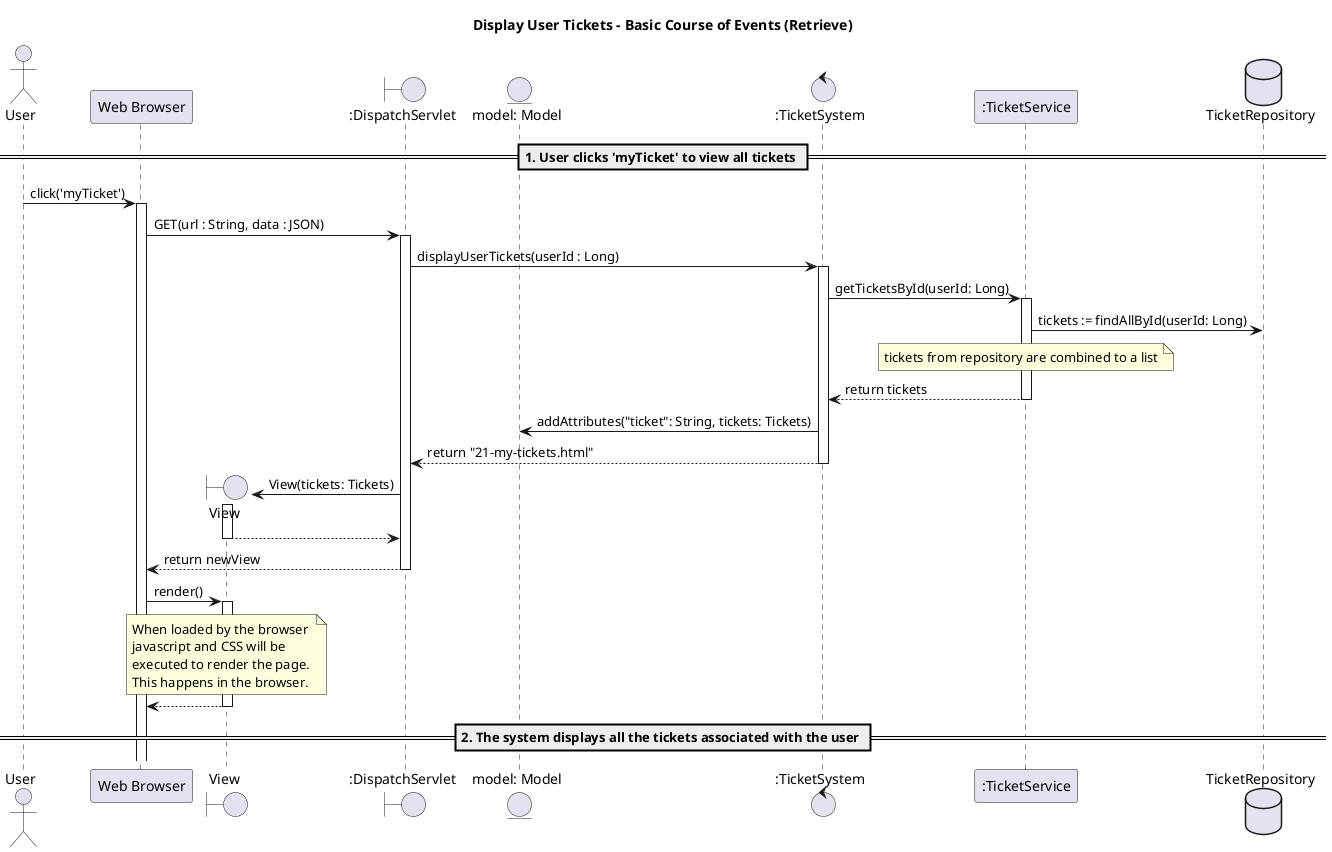 @startuml

title Display User Tickets - Basic Course of Events (Retrieve)
actor "User" as u
participant "Web Browser" as w
boundary "View" as v
boundary ":DispatchServlet" as d
entity "model: Model" as m
control ":TicketSystem" as ts
participant ":TicketService" as tss
database "TicketRepository" as db

== 1. User clicks 'myTicket' to view all tickets ==
u -> w : click('myTicket')
activate w
w -> d : GET(url : String, data : JSON)
activate d
d -> ts : displayUserTickets(userId : Long)
activate ts


ts->tss:getTicketsById(userId: Long)
activate tss
tss->db: tickets := findAllById(userId: Long)
note over tss: tickets from repository are combined to a list
tss-->ts: return tickets
deactivate tss

ts->m:addAttributes("ticket": String, tickets: Tickets)

ts-->d:return "21-my-tickets.html"
deactivate ts

create v
d -> v : View(tickets: Tickets)
activate v

v --> d :
deactivate v

d --> w : return newView
deactivate d

w -> v : render()
activate v

note over v : When loaded by the browser \njavascript and CSS will be \nexecuted to render the page.\nThis happens in the browser.

v --> w :
deactivate v

== 2. The system displays all the tickets associated with the user ==

@enduml
